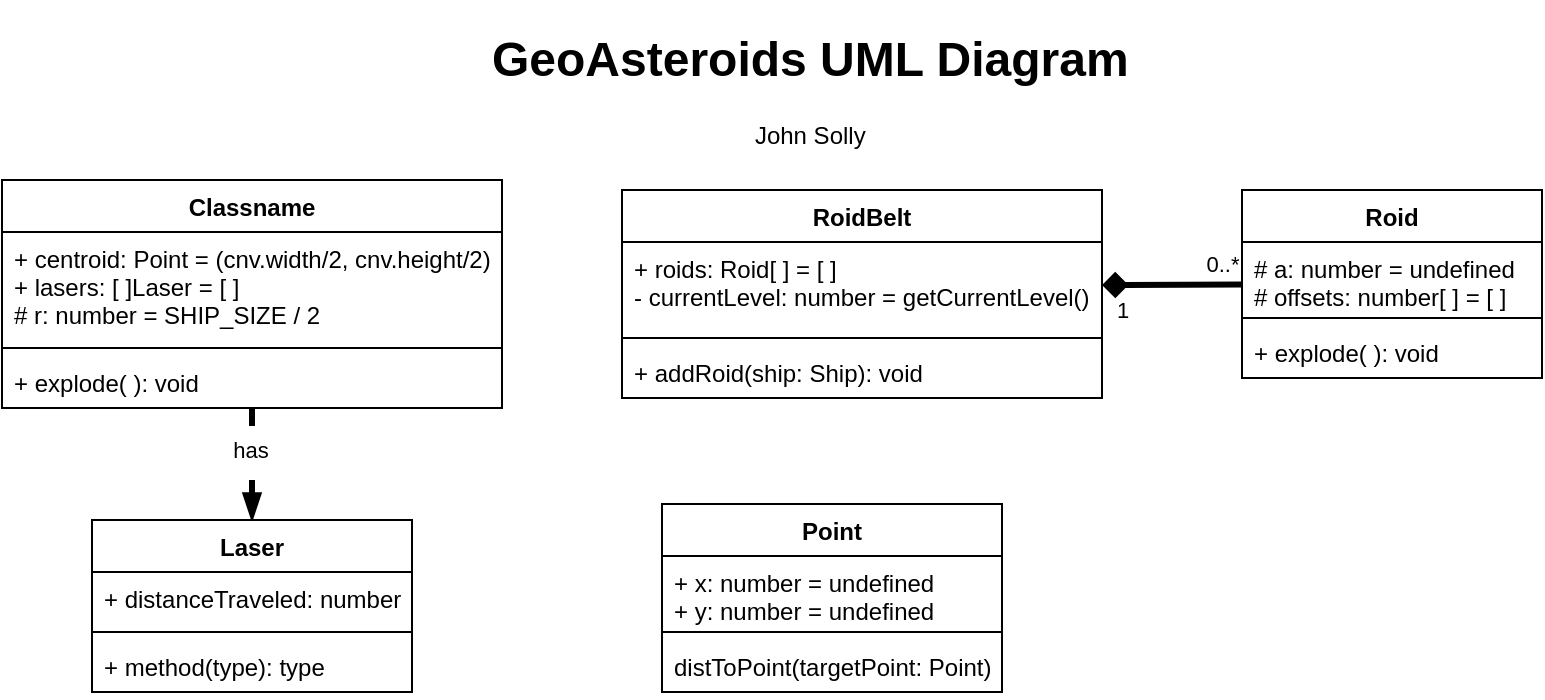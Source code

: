 <mxfile>
    <diagram id="RA8VhqZxOeCJUGNmwmGU" name="Page-1">
        <mxGraphModel dx="1148" dy="697" grid="1" gridSize="10" guides="1" tooltips="1" connect="1" arrows="1" fold="1" page="1" pageScale="1" pageWidth="850" pageHeight="1100" math="0" shadow="0">
            <root>
                <mxCell id="0"/>
                <mxCell id="1" parent="0"/>
                <mxCell id="27" style="edgeStyle=none;jumpSize=8;html=1;entryX=0.5;entryY=0;entryDx=0;entryDy=0;endArrow=blockThin;endFill=1;strokeWidth=3;dashed=1;" edge="1" parent="1" source="gIzFHAAO_UxJahn2Rvxq-5" target="19">
                    <mxGeometry relative="1" as="geometry"/>
                </mxCell>
                <mxCell id="28" value="has" style="edgeLabel;html=1;align=center;verticalAlign=middle;resizable=0;points=[];" vertex="1" connectable="0" parent="27">
                    <mxGeometry x="-0.276" y="-1" relative="1" as="geometry">
                        <mxPoint as="offset"/>
                    </mxGeometry>
                </mxCell>
                <mxCell id="gIzFHAAO_UxJahn2Rvxq-5" value="Classname" style="swimlane;fontStyle=1;align=center;verticalAlign=top;childLayout=stackLayout;horizontal=1;startSize=26;horizontalStack=0;resizeParent=1;resizeParentMax=0;resizeLast=0;collapsible=1;marginBottom=0;" parent="1" vertex="1">
                    <mxGeometry x="60" y="90" width="250" height="114" as="geometry"/>
                </mxCell>
                <mxCell id="gIzFHAAO_UxJahn2Rvxq-6" value="+ centroid: Point = (cnv.width/2, cnv.height/2)&#10;+ lasers: [ ]Laser = [ ]&#10;# r: number = SHIP_SIZE / 2 " style="text;strokeColor=none;fillColor=none;align=left;verticalAlign=top;spacingLeft=4;spacingRight=4;overflow=hidden;rotatable=0;points=[[0,0.5],[1,0.5]];portConstraint=eastwest;" parent="gIzFHAAO_UxJahn2Rvxq-5" vertex="1">
                    <mxGeometry y="26" width="250" height="54" as="geometry"/>
                </mxCell>
                <mxCell id="gIzFHAAO_UxJahn2Rvxq-7" value="" style="line;strokeWidth=1;fillColor=none;align=left;verticalAlign=middle;spacingTop=-1;spacingLeft=3;spacingRight=3;rotatable=0;labelPosition=right;points=[];portConstraint=eastwest;strokeColor=inherit;" parent="gIzFHAAO_UxJahn2Rvxq-5" vertex="1">
                    <mxGeometry y="80" width="250" height="8" as="geometry"/>
                </mxCell>
                <mxCell id="gIzFHAAO_UxJahn2Rvxq-8" value="+ explode( ): void" style="text;strokeColor=none;fillColor=none;align=left;verticalAlign=top;spacingLeft=4;spacingRight=4;overflow=hidden;rotatable=0;points=[[0,0.5],[1,0.5]];portConstraint=eastwest;" parent="gIzFHAAO_UxJahn2Rvxq-5" vertex="1">
                    <mxGeometry y="88" width="250" height="26" as="geometry"/>
                </mxCell>
                <mxCell id="14" style="edgeStyle=none;html=1;endArrow=diamond;endFill=1;jumpSize=8;strokeWidth=3;" edge="1" parent="1" source="2" target="7">
                    <mxGeometry relative="1" as="geometry"/>
                </mxCell>
                <mxCell id="16" value="0..*" style="edgeLabel;html=1;align=center;verticalAlign=middle;resizable=0;points=[];" vertex="1" connectable="0" parent="14">
                    <mxGeometry x="-0.7" y="-1" relative="1" as="geometry">
                        <mxPoint y="-10" as="offset"/>
                    </mxGeometry>
                </mxCell>
                <mxCell id="17" value="1" style="edgeLabel;html=1;align=center;verticalAlign=middle;resizable=0;points=[];" vertex="1" connectable="0" parent="14">
                    <mxGeometry x="0.729" relative="1" as="geometry">
                        <mxPoint y="12" as="offset"/>
                    </mxGeometry>
                </mxCell>
                <mxCell id="2" value="Roid" style="swimlane;fontStyle=1;align=center;verticalAlign=top;childLayout=stackLayout;horizontal=1;startSize=26;horizontalStack=0;resizeParent=1;resizeParentMax=0;resizeLast=0;collapsible=1;marginBottom=0;" vertex="1" parent="1">
                    <mxGeometry x="680" y="95" width="150" height="94" as="geometry"/>
                </mxCell>
                <mxCell id="3" value="# a: number = undefined&#10;# offsets: number[ ] = [ ]" style="text;strokeColor=none;fillColor=none;align=left;verticalAlign=top;spacingLeft=4;spacingRight=4;overflow=hidden;rotatable=0;points=[[0,0.5],[1,0.5]];portConstraint=eastwest;" vertex="1" parent="2">
                    <mxGeometry y="26" width="150" height="34" as="geometry"/>
                </mxCell>
                <mxCell id="4" value="" style="line;strokeWidth=1;fillColor=none;align=left;verticalAlign=middle;spacingTop=-1;spacingLeft=3;spacingRight=3;rotatable=0;labelPosition=right;points=[];portConstraint=eastwest;strokeColor=inherit;" vertex="1" parent="2">
                    <mxGeometry y="60" width="150" height="8" as="geometry"/>
                </mxCell>
                <mxCell id="5" value="+ explode( ): void" style="text;strokeColor=none;fillColor=none;align=left;verticalAlign=top;spacingLeft=4;spacingRight=4;overflow=hidden;rotatable=0;points=[[0,0.5],[1,0.5]];portConstraint=eastwest;" vertex="1" parent="2">
                    <mxGeometry y="68" width="150" height="26" as="geometry"/>
                </mxCell>
                <mxCell id="6" value="RoidBelt" style="swimlane;fontStyle=1;align=center;verticalAlign=top;childLayout=stackLayout;horizontal=1;startSize=26;horizontalStack=0;resizeParent=1;resizeParentMax=0;resizeLast=0;collapsible=1;marginBottom=0;" vertex="1" parent="1">
                    <mxGeometry x="370" y="95" width="240" height="104" as="geometry"/>
                </mxCell>
                <mxCell id="7" value="+ roids: Roid[ ] = [ ]&#10;- currentLevel: number = getCurrentLevel()" style="text;strokeColor=none;fillColor=none;align=left;verticalAlign=top;spacingLeft=4;spacingRight=4;overflow=hidden;rotatable=0;points=[[0,0.5],[1,0.5]];portConstraint=eastwest;" vertex="1" parent="6">
                    <mxGeometry y="26" width="240" height="44" as="geometry"/>
                </mxCell>
                <mxCell id="8" value="" style="line;strokeWidth=1;fillColor=none;align=left;verticalAlign=middle;spacingTop=-1;spacingLeft=3;spacingRight=3;rotatable=0;labelPosition=right;points=[];portConstraint=eastwest;strokeColor=inherit;" vertex="1" parent="6">
                    <mxGeometry y="70" width="240" height="8" as="geometry"/>
                </mxCell>
                <mxCell id="9" value="+ addRoid(ship: Ship): void" style="text;strokeColor=none;fillColor=none;align=left;verticalAlign=top;spacingLeft=4;spacingRight=4;overflow=hidden;rotatable=0;points=[[0,0.5],[1,0.5]];portConstraint=eastwest;" vertex="1" parent="6">
                    <mxGeometry y="78" width="240" height="26" as="geometry"/>
                </mxCell>
                <mxCell id="19" value="Laser" style="swimlane;fontStyle=1;align=center;verticalAlign=top;childLayout=stackLayout;horizontal=1;startSize=26;horizontalStack=0;resizeParent=1;resizeParentMax=0;resizeLast=0;collapsible=1;marginBottom=0;" vertex="1" parent="1">
                    <mxGeometry x="105" y="260" width="160" height="86" as="geometry"/>
                </mxCell>
                <mxCell id="20" value="+ distanceTraveled: number" style="text;strokeColor=none;fillColor=none;align=left;verticalAlign=top;spacingLeft=4;spacingRight=4;overflow=hidden;rotatable=0;points=[[0,0.5],[1,0.5]];portConstraint=eastwest;" vertex="1" parent="19">
                    <mxGeometry y="26" width="160" height="26" as="geometry"/>
                </mxCell>
                <mxCell id="21" value="" style="line;strokeWidth=1;fillColor=none;align=left;verticalAlign=middle;spacingTop=-1;spacingLeft=3;spacingRight=3;rotatable=0;labelPosition=right;points=[];portConstraint=eastwest;" vertex="1" parent="19">
                    <mxGeometry y="52" width="160" height="8" as="geometry"/>
                </mxCell>
                <mxCell id="22" value="+ method(type): type" style="text;strokeColor=none;fillColor=none;align=left;verticalAlign=top;spacingLeft=4;spacingRight=4;overflow=hidden;rotatable=0;points=[[0,0.5],[1,0.5]];portConstraint=eastwest;" vertex="1" parent="19">
                    <mxGeometry y="60" width="160" height="26" as="geometry"/>
                </mxCell>
                <mxCell id="23" value="Point" style="swimlane;fontStyle=1;align=center;verticalAlign=top;childLayout=stackLayout;horizontal=1;startSize=26;horizontalStack=0;resizeParent=1;resizeParentMax=0;resizeLast=0;collapsible=1;marginBottom=0;" vertex="1" parent="1">
                    <mxGeometry x="390" y="252" width="170" height="94" as="geometry"/>
                </mxCell>
                <mxCell id="24" value="+ x: number = undefined&#10;+ y: number = undefined" style="text;strokeColor=none;fillColor=none;align=left;verticalAlign=top;spacingLeft=4;spacingRight=4;overflow=hidden;rotatable=0;points=[[0,0.5],[1,0.5]];portConstraint=eastwest;" vertex="1" parent="23">
                    <mxGeometry y="26" width="170" height="34" as="geometry"/>
                </mxCell>
                <mxCell id="25" value="" style="line;strokeWidth=1;fillColor=none;align=left;verticalAlign=middle;spacingTop=-1;spacingLeft=3;spacingRight=3;rotatable=0;labelPosition=right;points=[];portConstraint=eastwest;" vertex="1" parent="23">
                    <mxGeometry y="60" width="170" height="8" as="geometry"/>
                </mxCell>
                <mxCell id="26" value="distToPoint(targetPoint: Point) number" style="text;strokeColor=none;fillColor=none;align=left;verticalAlign=top;spacingLeft=4;spacingRight=4;overflow=hidden;rotatable=0;points=[[0,0.5],[1,0.5]];portConstraint=eastwest;" vertex="1" parent="23">
                    <mxGeometry y="68" width="170" height="26" as="geometry"/>
                </mxCell>
                <mxCell id="29" value="&lt;h1&gt;GeoAsteroids UML Diagram&lt;/h1&gt;&lt;p style=&quot;text-align: center&quot;&gt;John Solly&lt;/p&gt;" style="text;html=1;strokeColor=none;fillColor=none;spacing=5;spacingTop=-20;whiteSpace=wrap;overflow=hidden;rounded=0;" vertex="1" parent="1">
                    <mxGeometry x="300" y="10" width="350" height="70" as="geometry"/>
                </mxCell>
            </root>
        </mxGraphModel>
    </diagram>
</mxfile>